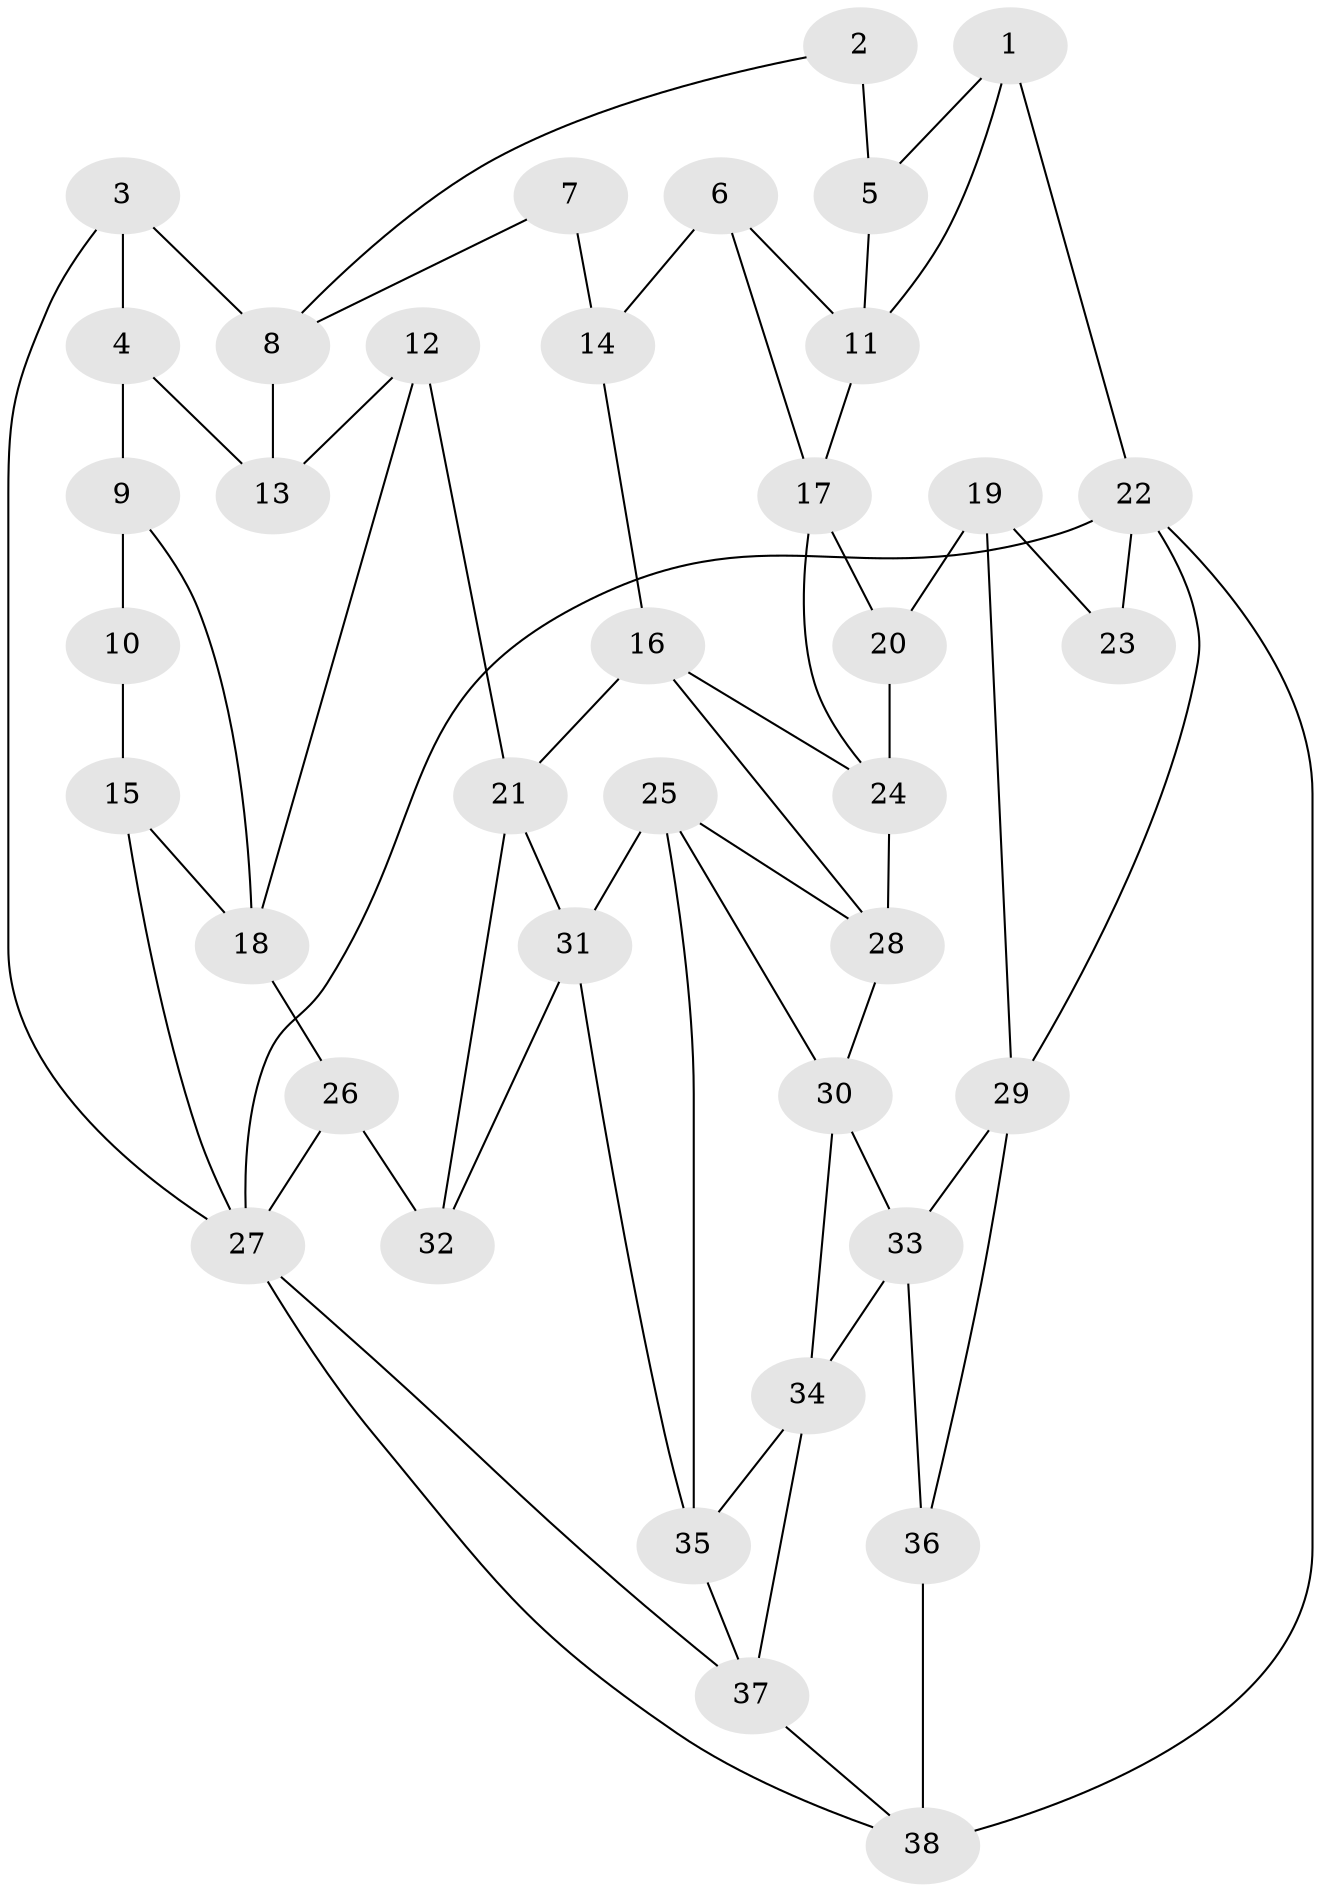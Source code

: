 // original degree distribution, {3: 0.028169014084507043, 5: 0.5070422535211268, 6: 0.2112676056338028, 4: 0.2535211267605634}
// Generated by graph-tools (version 1.1) at 2025/03/03/09/25 03:03:24]
// undirected, 38 vertices, 66 edges
graph export_dot {
graph [start="1"]
  node [color=gray90,style=filled];
  1;
  2;
  3;
  4;
  5;
  6;
  7;
  8;
  9;
  10;
  11;
  12;
  13;
  14;
  15;
  16;
  17;
  18;
  19;
  20;
  21;
  22;
  23;
  24;
  25;
  26;
  27;
  28;
  29;
  30;
  31;
  32;
  33;
  34;
  35;
  36;
  37;
  38;
  1 -- 5 [weight=1.0];
  1 -- 11 [weight=1.0];
  1 -- 22 [weight=1.0];
  2 -- 5 [weight=2.0];
  2 -- 8 [weight=1.0];
  3 -- 4 [weight=1.0];
  3 -- 8 [weight=1.0];
  3 -- 27 [weight=1.0];
  4 -- 9 [weight=1.0];
  4 -- 13 [weight=1.0];
  5 -- 11 [weight=1.0];
  6 -- 11 [weight=1.0];
  6 -- 14 [weight=1.0];
  6 -- 17 [weight=1.0];
  7 -- 8 [weight=1.0];
  7 -- 14 [weight=2.0];
  8 -- 13 [weight=1.0];
  9 -- 10 [weight=2.0];
  9 -- 18 [weight=1.0];
  10 -- 15 [weight=2.0];
  11 -- 17 [weight=1.0];
  12 -- 13 [weight=2.0];
  12 -- 18 [weight=1.0];
  12 -- 21 [weight=1.0];
  14 -- 16 [weight=1.0];
  15 -- 18 [weight=1.0];
  15 -- 27 [weight=1.0];
  16 -- 21 [weight=1.0];
  16 -- 24 [weight=1.0];
  16 -- 28 [weight=1.0];
  17 -- 20 [weight=1.0];
  17 -- 24 [weight=1.0];
  18 -- 26 [weight=1.0];
  19 -- 20 [weight=1.0];
  19 -- 23 [weight=2.0];
  19 -- 29 [weight=1.0];
  20 -- 24 [weight=1.0];
  21 -- 31 [weight=1.0];
  21 -- 32 [weight=1.0];
  22 -- 23 [weight=2.0];
  22 -- 27 [weight=1.0];
  22 -- 29 [weight=1.0];
  22 -- 38 [weight=1.0];
  24 -- 28 [weight=1.0];
  25 -- 28 [weight=1.0];
  25 -- 30 [weight=1.0];
  25 -- 31 [weight=1.0];
  25 -- 35 [weight=1.0];
  26 -- 27 [weight=1.0];
  26 -- 32 [weight=2.0];
  27 -- 37 [weight=1.0];
  27 -- 38 [weight=1.0];
  28 -- 30 [weight=1.0];
  29 -- 33 [weight=1.0];
  29 -- 36 [weight=1.0];
  30 -- 33 [weight=1.0];
  30 -- 34 [weight=1.0];
  31 -- 32 [weight=1.0];
  31 -- 35 [weight=1.0];
  33 -- 34 [weight=1.0];
  33 -- 36 [weight=1.0];
  34 -- 35 [weight=1.0];
  34 -- 37 [weight=1.0];
  35 -- 37 [weight=1.0];
  36 -- 38 [weight=2.0];
  37 -- 38 [weight=1.0];
}
